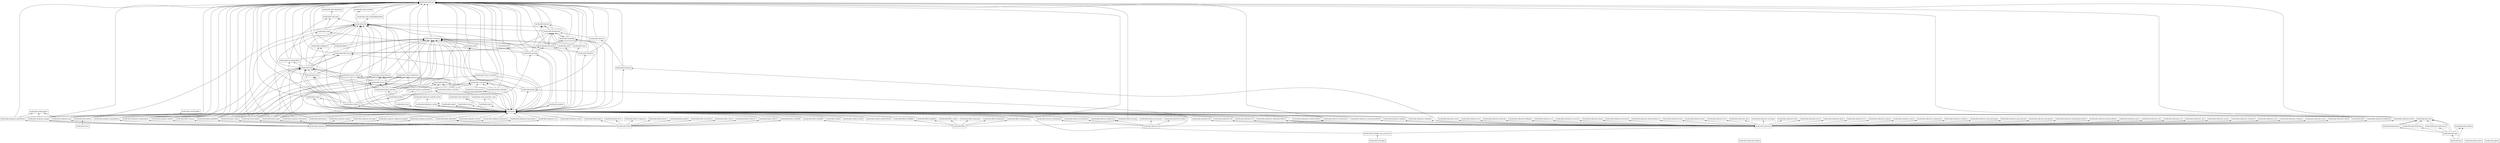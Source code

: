 digraph "packages" {
rankdir=BT
charset="utf-8"
"backtrader" [color="black", label="backtrader", shape="box", style="solid"];
"backtrader.analyzer" [color="black", label="backtrader.analyzer", shape="box", style="solid"];
"backtrader.analyzers" [color="black", label="backtrader.analyzers", shape="box", style="solid"];
"backtrader.analyzers.annualreturn" [color="black", label="backtrader.analyzers.annualreturn", shape="box", style="solid"];
"backtrader.analyzers.calmar" [color="black", label="backtrader.analyzers.calmar", shape="box", style="solid"];
"backtrader.analyzers.drawdown" [color="black", label="backtrader.analyzers.drawdown", shape="box", style="solid"];
"backtrader.analyzers.leverage" [color="black", label="backtrader.analyzers.leverage", shape="box", style="solid"];
"backtrader.analyzers.logreturnsrolling" [color="black", label="backtrader.analyzers.logreturnsrolling", shape="box", style="solid"];
"backtrader.analyzers.periodstats" [color="black", label="backtrader.analyzers.periodstats", shape="box", style="solid"];
"backtrader.analyzers.positions" [color="black", label="backtrader.analyzers.positions", shape="box", style="solid"];
"backtrader.analyzers.pyfolio" [color="black", label="backtrader.analyzers.pyfolio", shape="box", style="solid"];
"backtrader.analyzers.returns" [color="black", label="backtrader.analyzers.returns", shape="box", style="solid"];
"backtrader.analyzers.sharpe" [color="black", label="backtrader.analyzers.sharpe", shape="box", style="solid"];
"backtrader.analyzers.sqn" [color="black", label="backtrader.analyzers.sqn", shape="box", style="solid"];
"backtrader.analyzers.timereturn" [color="black", label="backtrader.analyzers.timereturn", shape="box", style="solid"];
"backtrader.analyzers.tradeanalyzer" [color="black", label="backtrader.analyzers.tradeanalyzer", shape="box", style="solid"];
"backtrader.analyzers.transactions" [color="black", label="backtrader.analyzers.transactions", shape="box", style="solid"];
"backtrader.analyzers.vwr" [color="black", label="backtrader.analyzers.vwr", shape="box", style="solid"];
"backtrader.broker" [color="black", label="backtrader.broker", shape="box", style="solid"];
"backtrader.brokers" [color="black", label="backtrader.brokers", shape="box", style="solid"];
"backtrader.brokers.bbroker" [color="black", label="backtrader.brokers.bbroker", shape="box", style="solid"];
"backtrader.brokers.ibbroker" [color="black", label="backtrader.brokers.ibbroker", shape="box", style="solid"];
"backtrader.brokers.oandabroker" [color="black", label="backtrader.brokers.oandabroker", shape="box", style="solid"];
"backtrader.brokers.vcbroker" [color="black", label="backtrader.brokers.vcbroker", shape="box", style="solid"];
"backtrader.btrun" [color="black", label="backtrader.btrun", shape="box", style="solid"];
"backtrader.btrun.btrun" [color="black", label="backtrader.btrun.btrun", shape="box", style="solid"];
"backtrader.cerebro" [color="black", label="backtrader.cerebro", shape="box", style="solid"];
"backtrader.comminfo" [color="black", label="backtrader.comminfo", shape="box", style="solid"];
"backtrader.commissions" [color="black", label="backtrader.commissions", shape="box", style="solid"];
"backtrader.dataseries" [color="black", label="backtrader.dataseries", shape="box", style="solid"];
"backtrader.errors" [color="black", label="backtrader.errors", shape="box", style="solid"];
"backtrader.feed" [color="black", label="backtrader.feed", shape="box", style="solid"];
"backtrader.feeds" [color="black", label="backtrader.feeds", shape="box", style="solid"];
"backtrader.feeds.blaze" [color="black", label="backtrader.feeds.blaze", shape="box", style="solid"];
"backtrader.feeds.btcsv" [color="black", label="backtrader.feeds.btcsv", shape="box", style="solid"];
"backtrader.feeds.chainer" [color="black", label="backtrader.feeds.chainer", shape="box", style="solid"];
"backtrader.feeds.csvgeneric" [color="black", label="backtrader.feeds.csvgeneric", shape="box", style="solid"];
"backtrader.feeds.ibdata" [color="black", label="backtrader.feeds.ibdata", shape="box", style="solid"];
"backtrader.feeds.influxfeed" [color="black", label="backtrader.feeds.influxfeed", shape="box", style="solid"];
"backtrader.feeds.mt4csv" [color="black", label="backtrader.feeds.mt4csv", shape="box", style="solid"];
"backtrader.feeds.oanda" [color="black", label="backtrader.feeds.oanda", shape="box", style="solid"];
"backtrader.feeds.pandafeed" [color="black", label="backtrader.feeds.pandafeed", shape="box", style="solid"];
"backtrader.feeds.quandl" [color="black", label="backtrader.feeds.quandl", shape="box", style="solid"];
"backtrader.feeds.rollover" [color="black", label="backtrader.feeds.rollover", shape="box", style="solid"];
"backtrader.feeds.sierrachart" [color="black", label="backtrader.feeds.sierrachart", shape="box", style="solid"];
"backtrader.feeds.vcdata" [color="black", label="backtrader.feeds.vcdata", shape="box", style="solid"];
"backtrader.feeds.vchart" [color="black", label="backtrader.feeds.vchart", shape="box", style="solid"];
"backtrader.feeds.vchartcsv" [color="black", label="backtrader.feeds.vchartcsv", shape="box", style="solid"];
"backtrader.feeds.vchartfile" [color="black", label="backtrader.feeds.vchartfile", shape="box", style="solid"];
"backtrader.feeds.yahoo" [color="black", label="backtrader.feeds.yahoo", shape="box", style="solid"];
"backtrader.fillers" [color="black", label="backtrader.fillers", shape="box", style="solid"];
"backtrader.filters" [color="black", label="backtrader.filters", shape="box", style="solid"];
"backtrader.filters.bsplitter" [color="black", label="backtrader.filters.bsplitter", shape="box", style="solid"];
"backtrader.filters.calendardays" [color="black", label="backtrader.filters.calendardays", shape="box", style="solid"];
"backtrader.filters.datafiller" [color="black", label="backtrader.filters.datafiller", shape="box", style="solid"];
"backtrader.filters.datafilter" [color="black", label="backtrader.filters.datafilter", shape="box", style="solid"];
"backtrader.filters.daysteps" [color="black", label="backtrader.filters.daysteps", shape="box", style="solid"];
"backtrader.filters.heikinashi" [color="black", label="backtrader.filters.heikinashi", shape="box", style="solid"];
"backtrader.filters.renko" [color="black", label="backtrader.filters.renko", shape="box", style="solid"];
"backtrader.filters.session" [color="black", label="backtrader.filters.session", shape="box", style="solid"];
"backtrader.flt" [color="black", label="backtrader.flt", shape="box", style="solid"];
"backtrader.functions" [color="black", label="backtrader.functions", shape="box", style="solid"];
"backtrader.indicator" [color="black", label="backtrader.indicator", shape="box", style="solid"];
"backtrader.indicators" [color="black", label="backtrader.indicators", shape="box", style="solid"];
"backtrader.indicators.accdecoscillator" [color="black", label="backtrader.indicators.accdecoscillator", shape="box", style="solid"];
"backtrader.indicators.aroon" [color="black", label="backtrader.indicators.aroon", shape="box", style="solid"];
"backtrader.indicators.atr" [color="black", label="backtrader.indicators.atr", shape="box", style="solid"];
"backtrader.indicators.awesomeoscillator" [color="black", label="backtrader.indicators.awesomeoscillator", shape="box", style="solid"];
"backtrader.indicators.basicops" [color="black", label="backtrader.indicators.basicops", shape="box", style="solid"];
"backtrader.indicators.bollinger" [color="black", label="backtrader.indicators.bollinger", shape="box", style="solid"];
"backtrader.indicators.cci" [color="black", label="backtrader.indicators.cci", shape="box", style="solid"];
"backtrader.indicators.contrib" [color="black", label="backtrader.indicators.contrib", shape="box", style="solid"];
"backtrader.indicators.contrib.vortex" [color="black", label="backtrader.indicators.contrib.vortex", shape="box", style="solid"];
"backtrader.indicators.crossover" [color="black", label="backtrader.indicators.crossover", shape="box", style="solid"];
"backtrader.indicators.dema" [color="black", label="backtrader.indicators.dema", shape="box", style="solid"];
"backtrader.indicators.deviation" [color="black", label="backtrader.indicators.deviation", shape="box", style="solid"];
"backtrader.indicators.directionalmove" [color="black", label="backtrader.indicators.directionalmove", shape="box", style="solid"];
"backtrader.indicators.dma" [color="black", label="backtrader.indicators.dma", shape="box", style="solid"];
"backtrader.indicators.dpo" [color="black", label="backtrader.indicators.dpo", shape="box", style="solid"];
"backtrader.indicators.dv2" [color="black", label="backtrader.indicators.dv2", shape="box", style="solid"];
"backtrader.indicators.ema" [color="black", label="backtrader.indicators.ema", shape="box", style="solid"];
"backtrader.indicators.envelope" [color="black", label="backtrader.indicators.envelope", shape="box", style="solid"];
"backtrader.indicators.hadelta" [color="black", label="backtrader.indicators.hadelta", shape="box", style="solid"];
"backtrader.indicators.heikinashi" [color="black", label="backtrader.indicators.heikinashi", shape="box", style="solid"];
"backtrader.indicators.hma" [color="black", label="backtrader.indicators.hma", shape="box", style="solid"];
"backtrader.indicators.hurst" [color="black", label="backtrader.indicators.hurst", shape="box", style="solid"];
"backtrader.indicators.ichimoku" [color="black", label="backtrader.indicators.ichimoku", shape="box", style="solid"];
"backtrader.indicators.kama" [color="black", label="backtrader.indicators.kama", shape="box", style="solid"];
"backtrader.indicators.kst" [color="black", label="backtrader.indicators.kst", shape="box", style="solid"];
"backtrader.indicators.lrsi" [color="black", label="backtrader.indicators.lrsi", shape="box", style="solid"];
"backtrader.indicators.mabase" [color="black", label="backtrader.indicators.mabase", shape="box", style="solid"];
"backtrader.indicators.macd" [color="black", label="backtrader.indicators.macd", shape="box", style="solid"];
"backtrader.indicators.momentum" [color="black", label="backtrader.indicators.momentum", shape="box", style="solid"];
"backtrader.indicators.ols" [color="black", label="backtrader.indicators.ols", shape="box", style="solid"];
"backtrader.indicators.oscillator" [color="black", label="backtrader.indicators.oscillator", shape="box", style="solid"];
"backtrader.indicators.percentchange" [color="black", label="backtrader.indicators.percentchange", shape="box", style="solid"];
"backtrader.indicators.percentrank" [color="black", label="backtrader.indicators.percentrank", shape="box", style="solid"];
"backtrader.indicators.pivotpoint" [color="black", label="backtrader.indicators.pivotpoint", shape="box", style="solid"];
"backtrader.indicators.prettygoodoscillator" [color="black", label="backtrader.indicators.prettygoodoscillator", shape="box", style="solid"];
"backtrader.indicators.priceoscillator" [color="black", label="backtrader.indicators.priceoscillator", shape="box", style="solid"];
"backtrader.indicators.psar" [color="black", label="backtrader.indicators.psar", shape="box", style="solid"];
"backtrader.indicators.rmi" [color="black", label="backtrader.indicators.rmi", shape="box", style="solid"];
"backtrader.indicators.rsi" [color="black", label="backtrader.indicators.rsi", shape="box", style="solid"];
"backtrader.indicators.sma" [color="black", label="backtrader.indicators.sma", shape="box", style="solid"];
"backtrader.indicators.smma" [color="black", label="backtrader.indicators.smma", shape="box", style="solid"];
"backtrader.indicators.stochastic" [color="black", label="backtrader.indicators.stochastic", shape="box", style="solid"];
"backtrader.indicators.trix" [color="black", label="backtrader.indicators.trix", shape="box", style="solid"];
"backtrader.indicators.tsi" [color="black", label="backtrader.indicators.tsi", shape="box", style="solid"];
"backtrader.indicators.ultimateoscillator" [color="black", label="backtrader.indicators.ultimateoscillator", shape="box", style="solid"];
"backtrader.indicators.vortex" [color="black", label="backtrader.indicators.vortex", shape="box", style="solid"];
"backtrader.indicators.williams" [color="black", label="backtrader.indicators.williams", shape="box", style="solid"];
"backtrader.indicators.wma" [color="black", label="backtrader.indicators.wma", shape="box", style="solid"];
"backtrader.indicators.zlema" [color="black", label="backtrader.indicators.zlema", shape="box", style="solid"];
"backtrader.indicators.zlind" [color="black", label="backtrader.indicators.zlind", shape="box", style="solid"];
"backtrader.linebuffer" [color="black", label="backtrader.linebuffer", shape="box", style="solid"];
"backtrader.lineiterator" [color="black", label="backtrader.lineiterator", shape="box", style="solid"];
"backtrader.lineroot" [color="black", label="backtrader.lineroot", shape="box", style="solid"];
"backtrader.lineseries" [color="black", label="backtrader.lineseries", shape="box", style="solid"];
"backtrader.mathsupport" [color="black", label="backtrader.mathsupport", shape="box", style="solid"];
"backtrader.metabase" [color="black", label="backtrader.metabase", shape="box", style="solid"];
"backtrader.observer" [color="black", label="backtrader.observer", shape="box", style="solid"];
"backtrader.observers" [color="black", label="backtrader.observers", shape="box", style="solid"];
"backtrader.observers.benchmark" [color="black", label="backtrader.observers.benchmark", shape="box", style="solid"];
"backtrader.observers.broker" [color="black", label="backtrader.observers.broker", shape="box", style="solid"];
"backtrader.observers.buysell" [color="black", label="backtrader.observers.buysell", shape="box", style="solid"];
"backtrader.observers.drawdown" [color="black", label="backtrader.observers.drawdown", shape="box", style="solid"];
"backtrader.observers.logreturns" [color="black", label="backtrader.observers.logreturns", shape="box", style="solid"];
"backtrader.observers.timereturn" [color="black", label="backtrader.observers.timereturn", shape="box", style="solid"];
"backtrader.observers.trades" [color="black", label="backtrader.observers.trades", shape="box", style="solid"];
"backtrader.order" [color="black", label="backtrader.order", shape="box", style="solid"];
"backtrader.plot" [color="black", label="backtrader.plot", shape="box", style="solid"];
"backtrader.plot.finance" [color="black", label="backtrader.plot.finance", shape="box", style="solid"];
"backtrader.plot.formatters" [color="black", label="backtrader.plot.formatters", shape="box", style="solid"];
"backtrader.plot.locator" [color="black", label="backtrader.plot.locator", shape="box", style="solid"];
"backtrader.plot.multicursor" [color="black", label="backtrader.plot.multicursor", shape="box", style="solid"];
"backtrader.plot.plot" [color="black", label="backtrader.plot.plot", shape="box", style="solid"];
"backtrader.plot.scheme" [color="black", label="backtrader.plot.scheme", shape="box", style="solid"];
"backtrader.plot.utils" [color="black", label="backtrader.plot.utils", shape="box", style="solid"];
"backtrader.position" [color="black", label="backtrader.position", shape="box", style="solid"];
"backtrader.resamplerfilter" [color="black", label="backtrader.resamplerfilter", shape="box", style="solid"];
"backtrader.signal" [color="black", label="backtrader.signal", shape="box", style="solid"];
"backtrader.signals" [color="black", label="backtrader.signals", shape="box", style="solid"];
"backtrader.sizer" [color="black", label="backtrader.sizer", shape="box", style="solid"];
"backtrader.sizers" [color="black", label="backtrader.sizers", shape="box", style="solid"];
"backtrader.sizers.fixedsize" [color="black", label="backtrader.sizers.fixedsize", shape="box", style="solid"];
"backtrader.sizers.percents_sizer" [color="black", label="backtrader.sizers.percents_sizer", shape="box", style="solid"];
"backtrader.store" [color="black", label="backtrader.store", shape="box", style="solid"];
"backtrader.stores" [color="black", label="backtrader.stores", shape="box", style="solid"];
"backtrader.stores.ibstore" [color="black", label="backtrader.stores.ibstore", shape="box", style="solid"];
"backtrader.stores.oandastore" [color="black", label="backtrader.stores.oandastore", shape="box", style="solid"];
"backtrader.stores.vchartfile" [color="black", label="backtrader.stores.vchartfile", shape="box", style="solid"];
"backtrader.stores.vcstore" [color="black", label="backtrader.stores.vcstore", shape="box", style="solid"];
"backtrader.strategies" [color="black", label="backtrader.strategies", shape="box", style="solid"];
"backtrader.strategies.sma_crossover" [color="black", label="backtrader.strategies.sma_crossover", shape="box", style="solid"];
"backtrader.strategy" [color="black", label="backtrader.strategy", shape="box", style="solid"];
"backtrader.studies" [color="black", label="backtrader.studies", shape="box", style="solid"];
"backtrader.studies.contrib" [color="black", label="backtrader.studies.contrib", shape="box", style="solid"];
"backtrader.studies.contrib.fractal" [color="black", label="backtrader.studies.contrib.fractal", shape="box", style="solid"];
"backtrader.talib" [color="black", label="backtrader.talib", shape="box", style="solid"];
"backtrader.timer" [color="black", label="backtrader.timer", shape="box", style="solid"];
"backtrader.trade" [color="black", label="backtrader.trade", shape="box", style="solid"];
"backtrader.tradingcal" [color="black", label="backtrader.tradingcal", shape="box", style="solid"];
"backtrader.utils" [color="black", label="backtrader.utils", shape="box", style="solid"];
"backtrader.utils.autodict" [color="black", label="backtrader.utils.autodict", shape="box", style="solid"];
"backtrader.utils.date" [color="black", label="backtrader.utils.date", shape="box", style="solid"];
"backtrader.utils.dateintern" [color="black", label="backtrader.utils.dateintern", shape="box", style="solid"];
"backtrader.utils.flushfile" [color="black", label="backtrader.utils.flushfile", shape="box", style="solid"];
"backtrader.utils.ordereddefaultdict" [color="black", label="backtrader.utils.ordereddefaultdict", shape="box", style="solid"];
"backtrader.utils.py3" [color="black", label="backtrader.utils.py3", shape="box", style="solid"];
"backtrader.version" [color="black", label="backtrader.version", shape="box", style="solid"];
"backtrader.writer" [color="black", label="backtrader.writer", shape="box", style="solid"];
"backtrader" -> "backtrader.analyzer" [arrowhead="open", arrowtail="none"];
"backtrader" -> "backtrader.broker" [arrowhead="open", arrowtail="none"];
"backtrader" -> "backtrader.cerebro" [arrowhead="open", arrowtail="none"];
"backtrader" -> "backtrader.comminfo" [arrowhead="open", arrowtail="none"];
"backtrader" -> "backtrader.dataseries" [arrowhead="open", arrowtail="none"];
"backtrader" -> "backtrader.errors" [arrowhead="open", arrowtail="none"];
"backtrader" -> "backtrader.feed" [arrowhead="open", arrowtail="none"];
"backtrader" -> "backtrader.flt" [arrowhead="open", arrowtail="none"];
"backtrader" -> "backtrader.functions" [arrowhead="open", arrowtail="none"];
"backtrader" -> "backtrader.indicator" [arrowhead="open", arrowtail="none"];
"backtrader" -> "backtrader.indicators.contrib" [arrowhead="open", arrowtail="none"];
"backtrader" -> "backtrader.linebuffer" [arrowhead="open", arrowtail="none"];
"backtrader" -> "backtrader.lineiterator" [arrowhead="open", arrowtail="none"];
"backtrader" -> "backtrader.lineseries" [arrowhead="open", arrowtail="none"];
"backtrader" -> "backtrader.observer" [arrowhead="open", arrowtail="none"];
"backtrader" -> "backtrader.order" [arrowhead="open", arrowtail="none"];
"backtrader" -> "backtrader.position" [arrowhead="open", arrowtail="none"];
"backtrader" -> "backtrader.resamplerfilter" [arrowhead="open", arrowtail="none"];
"backtrader" -> "backtrader.signal" [arrowhead="open", arrowtail="none"];
"backtrader" -> "backtrader.sizer" [arrowhead="open", arrowtail="none"];
"backtrader" -> "backtrader.sizers" [arrowhead="open", arrowtail="none"];
"backtrader" -> "backtrader.store" [arrowhead="open", arrowtail="none"];
"backtrader" -> "backtrader.strategy" [arrowhead="open", arrowtail="none"];
"backtrader" -> "backtrader.timer" [arrowhead="open", arrowtail="none"];
"backtrader" -> "backtrader.trade" [arrowhead="open", arrowtail="none"];
"backtrader" -> "backtrader.utils" [arrowhead="open", arrowtail="none"];
"backtrader" -> "backtrader.version" [arrowhead="open", arrowtail="none"];
"backtrader" -> "backtrader.writer" [arrowhead="open", arrowtail="none"];
"backtrader.analyzer" -> "backtrader" [arrowhead="open", arrowtail="none"];
"backtrader.analyzer" -> "backtrader.utils.py3" [arrowhead="open", arrowtail="none"];
"backtrader.analyzers" -> "backtrader.analyzers.annualreturn" [arrowhead="open", arrowtail="none"];
"backtrader.analyzers" -> "backtrader.analyzers.calmar" [arrowhead="open", arrowtail="none"];
"backtrader.analyzers" -> "backtrader.analyzers.drawdown" [arrowhead="open", arrowtail="none"];
"backtrader.analyzers" -> "backtrader.analyzers.leverage" [arrowhead="open", arrowtail="none"];
"backtrader.analyzers" -> "backtrader.analyzers.logreturnsrolling" [arrowhead="open", arrowtail="none"];
"backtrader.analyzers" -> "backtrader.analyzers.periodstats" [arrowhead="open", arrowtail="none"];
"backtrader.analyzers" -> "backtrader.analyzers.positions" [arrowhead="open", arrowtail="none"];
"backtrader.analyzers" -> "backtrader.analyzers.pyfolio" [arrowhead="open", arrowtail="none"];
"backtrader.analyzers" -> "backtrader.analyzers.returns" [arrowhead="open", arrowtail="none"];
"backtrader.analyzers" -> "backtrader.analyzers.sharpe" [arrowhead="open", arrowtail="none"];
"backtrader.analyzers" -> "backtrader.analyzers.sqn" [arrowhead="open", arrowtail="none"];
"backtrader.analyzers" -> "backtrader.analyzers.timereturn" [arrowhead="open", arrowtail="none"];
"backtrader.analyzers" -> "backtrader.analyzers.tradeanalyzer" [arrowhead="open", arrowtail="none"];
"backtrader.analyzers" -> "backtrader.analyzers.transactions" [arrowhead="open", arrowtail="none"];
"backtrader.analyzers" -> "backtrader.analyzers.vwr" [arrowhead="open", arrowtail="none"];
"backtrader.analyzers.annualreturn" -> "backtrader" [arrowhead="open", arrowtail="none"];
"backtrader.analyzers.annualreturn" -> "backtrader.utils.py3" [arrowhead="open", arrowtail="none"];
"backtrader.analyzers.calmar" -> "backtrader" [arrowhead="open", arrowtail="none"];
"backtrader.analyzers.drawdown" -> "backtrader" [arrowhead="open", arrowtail="none"];
"backtrader.analyzers.drawdown" -> "backtrader.utils" [arrowhead="open", arrowtail="none"];
"backtrader.analyzers.leverage" -> "backtrader" [arrowhead="open", arrowtail="none"];
"backtrader.analyzers.logreturnsrolling" -> "backtrader" [arrowhead="open", arrowtail="none"];
"backtrader.analyzers.periodstats" -> "backtrader" [arrowhead="open", arrowtail="none"];
"backtrader.analyzers.periodstats" -> "backtrader.mathsupport" [arrowhead="open", arrowtail="none"];
"backtrader.analyzers.periodstats" -> "backtrader.utils.py3" [arrowhead="open", arrowtail="none"];
"backtrader.analyzers.positions" -> "backtrader" [arrowhead="open", arrowtail="none"];
"backtrader.analyzers.pyfolio" -> "backtrader" [arrowhead="open", arrowtail="none"];
"backtrader.analyzers.pyfolio" -> "backtrader.utils.py3" [arrowhead="open", arrowtail="none"];
"backtrader.analyzers.returns" -> "backtrader" [arrowhead="open", arrowtail="none"];
"backtrader.analyzers.sharpe" -> "backtrader" [arrowhead="open", arrowtail="none"];
"backtrader.analyzers.sharpe" -> "backtrader.analyzers" [arrowhead="open", arrowtail="none"];
"backtrader.analyzers.sharpe" -> "backtrader.mathsupport" [arrowhead="open", arrowtail="none"];
"backtrader.analyzers.sharpe" -> "backtrader.utils.py3" [arrowhead="open", arrowtail="none"];
"backtrader.analyzers.sqn" -> "backtrader" [arrowhead="open", arrowtail="none"];
"backtrader.analyzers.sqn" -> "backtrader.mathsupport" [arrowhead="open", arrowtail="none"];
"backtrader.analyzers.sqn" -> "backtrader.utils" [arrowhead="open", arrowtail="none"];
"backtrader.analyzers.timereturn" -> "backtrader" [arrowhead="open", arrowtail="none"];
"backtrader.analyzers.tradeanalyzer" -> "backtrader" [arrowhead="open", arrowtail="none"];
"backtrader.analyzers.tradeanalyzer" -> "backtrader.utils" [arrowhead="open", arrowtail="none"];
"backtrader.analyzers.tradeanalyzer" -> "backtrader.utils.py3" [arrowhead="open", arrowtail="none"];
"backtrader.analyzers.transactions" -> "backtrader" [arrowhead="open", arrowtail="none"];
"backtrader.analyzers.vwr" -> "backtrader" [arrowhead="open", arrowtail="none"];
"backtrader.broker" -> "backtrader.comminfo" [arrowhead="open", arrowtail="none"];
"backtrader.broker" -> "backtrader.metabase" [arrowhead="open", arrowtail="none"];
"backtrader.broker" -> "backtrader.utils.py3" [arrowhead="open", arrowtail="none"];
"backtrader.brokers" -> "backtrader.brokers.bbroker" [arrowhead="open", arrowtail="none"];
"backtrader.brokers" -> "backtrader.brokers.ibbroker" [arrowhead="open", arrowtail="none"];
"backtrader.brokers" -> "backtrader.brokers.oandabroker" [arrowhead="open", arrowtail="none"];
"backtrader.brokers" -> "backtrader.brokers.vcbroker" [arrowhead="open", arrowtail="none"];
"backtrader.brokers.bbroker" -> "backtrader" [arrowhead="open", arrowtail="none"];
"backtrader.brokers.bbroker" -> "backtrader.comminfo" [arrowhead="open", arrowtail="none"];
"backtrader.brokers.bbroker" -> "backtrader.order" [arrowhead="open", arrowtail="none"];
"backtrader.brokers.bbroker" -> "backtrader.position" [arrowhead="open", arrowtail="none"];
"backtrader.brokers.bbroker" -> "backtrader.utils.py3" [arrowhead="open", arrowtail="none"];
"backtrader.brokers.ibbroker" -> "backtrader" [arrowhead="open", arrowtail="none"];
"backtrader.brokers.ibbroker" -> "backtrader.comminfo" [arrowhead="open", arrowtail="none"];
"backtrader.brokers.ibbroker" -> "backtrader.feed" [arrowhead="open", arrowtail="none"];
"backtrader.brokers.ibbroker" -> "backtrader.metabase" [arrowhead="open", arrowtail="none"];
"backtrader.brokers.ibbroker" -> "backtrader.position" [arrowhead="open", arrowtail="none"];
"backtrader.brokers.ibbroker" -> "backtrader.stores" [arrowhead="open", arrowtail="none"];
"backtrader.brokers.ibbroker" -> "backtrader.stores.ibstore" [arrowhead="open", arrowtail="none"];
"backtrader.brokers.ibbroker" -> "backtrader.utils" [arrowhead="open", arrowtail="none"];
"backtrader.brokers.ibbroker" -> "backtrader.utils.py3" [arrowhead="open", arrowtail="none"];
"backtrader.brokers.oandabroker" -> "backtrader" [arrowhead="open", arrowtail="none"];
"backtrader.brokers.oandabroker" -> "backtrader.comminfo" [arrowhead="open", arrowtail="none"];
"backtrader.brokers.oandabroker" -> "backtrader.feed" [arrowhead="open", arrowtail="none"];
"backtrader.brokers.oandabroker" -> "backtrader.metabase" [arrowhead="open", arrowtail="none"];
"backtrader.brokers.oandabroker" -> "backtrader.position" [arrowhead="open", arrowtail="none"];
"backtrader.brokers.oandabroker" -> "backtrader.stores" [arrowhead="open", arrowtail="none"];
"backtrader.brokers.oandabroker" -> "backtrader.stores.oandastore" [arrowhead="open", arrowtail="none"];
"backtrader.brokers.oandabroker" -> "backtrader.utils" [arrowhead="open", arrowtail="none"];
"backtrader.brokers.oandabroker" -> "backtrader.utils.py3" [arrowhead="open", arrowtail="none"];
"backtrader.brokers.vcbroker" -> "backtrader" [arrowhead="open", arrowtail="none"];
"backtrader.brokers.vcbroker" -> "backtrader.comminfo" [arrowhead="open", arrowtail="none"];
"backtrader.brokers.vcbroker" -> "backtrader.feed" [arrowhead="open", arrowtail="none"];
"backtrader.brokers.vcbroker" -> "backtrader.metabase" [arrowhead="open", arrowtail="none"];
"backtrader.brokers.vcbroker" -> "backtrader.position" [arrowhead="open", arrowtail="none"];
"backtrader.brokers.vcbroker" -> "backtrader.stores" [arrowhead="open", arrowtail="none"];
"backtrader.brokers.vcbroker" -> "backtrader.stores.vcstore" [arrowhead="open", arrowtail="none"];
"backtrader.brokers.vcbroker" -> "backtrader.utils.py3" [arrowhead="open", arrowtail="none"];
"backtrader.btrun" -> "backtrader.btrun.btrun" [arrowhead="open", arrowtail="none"];
"backtrader.btrun.btrun" -> "backtrader" [arrowhead="open", arrowtail="none"];
"backtrader.btrun.btrun" -> "backtrader.utils.flushfile" [arrowhead="open", arrowtail="none"];
"backtrader.cerebro" -> "backtrader" [arrowhead="open", arrowtail="none"];
"backtrader.cerebro" -> "backtrader.brokers" [arrowhead="open", arrowtail="none"];
"backtrader.cerebro" -> "backtrader.metabase" [arrowhead="open", arrowtail="none"];
"backtrader.cerebro" -> "backtrader.strategy" [arrowhead="open", arrowtail="none"];
"backtrader.cerebro" -> "backtrader.timer" [arrowhead="open", arrowtail="none"];
"backtrader.cerebro" -> "backtrader.tradingcal" [arrowhead="open", arrowtail="none"];
"backtrader.cerebro" -> "backtrader.utils" [arrowhead="open", arrowtail="none"];
"backtrader.cerebro" -> "backtrader.utils.py3" [arrowhead="open", arrowtail="none"];
"backtrader.cerebro" -> "backtrader.writer" [arrowhead="open", arrowtail="none"];
"backtrader.comminfo" -> "backtrader.metabase" [arrowhead="open", arrowtail="none"];
"backtrader.comminfo" -> "backtrader.utils.py3" [arrowhead="open", arrowtail="none"];
"backtrader.commissions" -> "backtrader.comminfo" [arrowhead="open", arrowtail="none"];
"backtrader.dataseries" -> "backtrader.lineseries" [arrowhead="open", arrowtail="none"];
"backtrader.dataseries" -> "backtrader.utils" [arrowhead="open", arrowtail="none"];
"backtrader.dataseries" -> "backtrader.utils.py3" [arrowhead="open", arrowtail="none"];
"backtrader.feed" -> "backtrader" [arrowhead="open", arrowtail="none"];
"backtrader.feed" -> "backtrader.dataseries" [arrowhead="open", arrowtail="none"];
"backtrader.feed" -> "backtrader.dataseries" [arrowhead="open", arrowtail="none"];
"backtrader.feed" -> "backtrader.metabase" [arrowhead="open", arrowtail="none"];
"backtrader.feed" -> "backtrader.resamplerfilter" [arrowhead="open", arrowtail="none"];
"backtrader.feed" -> "backtrader.tradingcal" [arrowhead="open", arrowtail="none"];
"backtrader.feed" -> "backtrader.utils" [arrowhead="open", arrowtail="none"];
"backtrader.feed" -> "backtrader.utils.py3" [arrowhead="open", arrowtail="none"];
"backtrader.feeds" -> "backtrader.feeds.btcsv" [arrowhead="open", arrowtail="none"];
"backtrader.feeds" -> "backtrader.feeds.chainer" [arrowhead="open", arrowtail="none"];
"backtrader.feeds" -> "backtrader.feeds.csvgeneric" [arrowhead="open", arrowtail="none"];
"backtrader.feeds" -> "backtrader.feeds.ibdata" [arrowhead="open", arrowtail="none"];
"backtrader.feeds" -> "backtrader.feeds.influxfeed" [arrowhead="open", arrowtail="none"];
"backtrader.feeds" -> "backtrader.feeds.mt4csv" [arrowhead="open", arrowtail="none"];
"backtrader.feeds" -> "backtrader.feeds.oanda" [arrowhead="open", arrowtail="none"];
"backtrader.feeds" -> "backtrader.feeds.pandafeed" [arrowhead="open", arrowtail="none"];
"backtrader.feeds" -> "backtrader.feeds.quandl" [arrowhead="open", arrowtail="none"];
"backtrader.feeds" -> "backtrader.feeds.rollover" [arrowhead="open", arrowtail="none"];
"backtrader.feeds" -> "backtrader.feeds.sierrachart" [arrowhead="open", arrowtail="none"];
"backtrader.feeds" -> "backtrader.feeds.vcdata" [arrowhead="open", arrowtail="none"];
"backtrader.feeds" -> "backtrader.feeds.vchart" [arrowhead="open", arrowtail="none"];
"backtrader.feeds" -> "backtrader.feeds.vchartcsv" [arrowhead="open", arrowtail="none"];
"backtrader.feeds" -> "backtrader.feeds.vchartfile" [arrowhead="open", arrowtail="none"];
"backtrader.feeds" -> "backtrader.feeds.yahoo" [arrowhead="open", arrowtail="none"];
"backtrader.feeds.blaze" -> "backtrader" [arrowhead="open", arrowtail="none"];
"backtrader.feeds.blaze" -> "backtrader.feed" [arrowhead="open", arrowtail="none"];
"backtrader.feeds.chainer" -> "backtrader" [arrowhead="open", arrowtail="none"];
"backtrader.feeds.chainer" -> "backtrader.utils.py3" [arrowhead="open", arrowtail="none"];
"backtrader.feeds.ibdata" -> "backtrader" [arrowhead="open", arrowtail="none"];
"backtrader.feeds.ibdata" -> "backtrader.feed" [arrowhead="open", arrowtail="none"];
"backtrader.feeds.ibdata" -> "backtrader.metabase" [arrowhead="open", arrowtail="none"];
"backtrader.feeds.ibdata" -> "backtrader.stores" [arrowhead="open", arrowtail="none"];
"backtrader.feeds.ibdata" -> "backtrader.stores.ibstore" [arrowhead="open", arrowtail="none"];
"backtrader.feeds.ibdata" -> "backtrader.utils.py3" [arrowhead="open", arrowtail="none"];
"backtrader.feeds.influxfeed" -> "backtrader" [arrowhead="open", arrowtail="none"];
"backtrader.feeds.influxfeed" -> "backtrader.feed" [arrowhead="open", arrowtail="none"];
"backtrader.feeds.oanda" -> "backtrader" [arrowhead="open", arrowtail="none"];
"backtrader.feeds.oanda" -> "backtrader.feed" [arrowhead="open", arrowtail="none"];
"backtrader.feeds.oanda" -> "backtrader.metabase" [arrowhead="open", arrowtail="none"];
"backtrader.feeds.oanda" -> "backtrader.stores" [arrowhead="open", arrowtail="none"];
"backtrader.feeds.oanda" -> "backtrader.stores.oandastore" [arrowhead="open", arrowtail="none"];
"backtrader.feeds.oanda" -> "backtrader.utils.py3" [arrowhead="open", arrowtail="none"];
"backtrader.feeds.pandafeed" -> "backtrader" [arrowhead="open", arrowtail="none"];
"backtrader.feeds.pandafeed" -> "backtrader.feed" [arrowhead="open", arrowtail="none"];
"backtrader.feeds.pandafeed" -> "backtrader.utils.py3" [arrowhead="open", arrowtail="none"];
"backtrader.feeds.rollover" -> "backtrader" [arrowhead="open", arrowtail="none"];
"backtrader.feeds.vcdata" -> "backtrader" [arrowhead="open", arrowtail="none"];
"backtrader.feeds.vcdata" -> "backtrader.feed" [arrowhead="open", arrowtail="none"];
"backtrader.feeds.vcdata" -> "backtrader.metabase" [arrowhead="open", arrowtail="none"];
"backtrader.feeds.vcdata" -> "backtrader.stores" [arrowhead="open", arrowtail="none"];
"backtrader.feeds.vcdata" -> "backtrader.stores.vcstore" [arrowhead="open", arrowtail="none"];
"backtrader.feeds.vcdata" -> "backtrader.utils.py3" [arrowhead="open", arrowtail="none"];
"backtrader.feeds.vchartfile" -> "backtrader" [arrowhead="open", arrowtail="none"];
"backtrader.feeds.yahoo" -> "backtrader" [arrowhead="open", arrowtail="none"];
"backtrader.fillers" -> "backtrader.metabase" [arrowhead="open", arrowtail="none"];
"backtrader.fillers" -> "backtrader.utils.py3" [arrowhead="open", arrowtail="none"];
"backtrader.filters" -> "backtrader.filters.bsplitter" [arrowhead="open", arrowtail="none"];
"backtrader.filters" -> "backtrader.filters.calendardays" [arrowhead="open", arrowtail="none"];
"backtrader.filters" -> "backtrader.filters.datafiller" [arrowhead="open", arrowtail="none"];
"backtrader.filters" -> "backtrader.filters.datafilter" [arrowhead="open", arrowtail="none"];
"backtrader.filters" -> "backtrader.filters.daysteps" [arrowhead="open", arrowtail="none"];
"backtrader.filters" -> "backtrader.filters.heikinashi" [arrowhead="open", arrowtail="none"];
"backtrader.filters" -> "backtrader.filters.renko" [arrowhead="open", arrowtail="none"];
"backtrader.filters" -> "backtrader.filters.session" [arrowhead="open", arrowtail="none"];
"backtrader.filters.bsplitter" -> "backtrader" [arrowhead="open", arrowtail="none"];
"backtrader.filters.calendardays" -> "backtrader" [arrowhead="open", arrowtail="none"];
"backtrader.filters.calendardays" -> "backtrader.utils.py3" [arrowhead="open", arrowtail="none"];
"backtrader.filters.datafiller" -> "backtrader" [arrowhead="open", arrowtail="none"];
"backtrader.filters.datafilter" -> "backtrader" [arrowhead="open", arrowtail="none"];
"backtrader.filters.session" -> "backtrader" [arrowhead="open", arrowtail="none"];
"backtrader.filters.session" -> "backtrader.utils.py3" [arrowhead="open", arrowtail="none"];
"backtrader.flt" -> "backtrader.metabase" [arrowhead="open", arrowtail="none"];
"backtrader.flt" -> "backtrader.utils.py3" [arrowhead="open", arrowtail="none"];
"backtrader.functions" -> "backtrader.linebuffer" [arrowhead="open", arrowtail="none"];
"backtrader.functions" -> "backtrader.utils.py3" [arrowhead="open", arrowtail="none"];
"backtrader.indicator" -> "backtrader.lineiterator" [arrowhead="open", arrowtail="none"];
"backtrader.indicator" -> "backtrader.lineseries" [arrowhead="open", arrowtail="none"];
"backtrader.indicator" -> "backtrader.metabase" [arrowhead="open", arrowtail="none"];
"backtrader.indicator" -> "backtrader.utils.py3" [arrowhead="open", arrowtail="none"];
"backtrader.indicators" -> "backtrader" [arrowhead="open", arrowtail="none"];
"backtrader.indicators" -> "backtrader.functions" [arrowhead="open", arrowtail="none"];
"backtrader.indicators" -> "backtrader.indicators.accdecoscillator" [arrowhead="open", arrowtail="none"];
"backtrader.indicators" -> "backtrader.indicators.aroon" [arrowhead="open", arrowtail="none"];
"backtrader.indicators" -> "backtrader.indicators.atr" [arrowhead="open", arrowtail="none"];
"backtrader.indicators" -> "backtrader.indicators.awesomeoscillator" [arrowhead="open", arrowtail="none"];
"backtrader.indicators" -> "backtrader.indicators.basicops" [arrowhead="open", arrowtail="none"];
"backtrader.indicators" -> "backtrader.indicators.bollinger" [arrowhead="open", arrowtail="none"];
"backtrader.indicators" -> "backtrader.indicators.cci" [arrowhead="open", arrowtail="none"];
"backtrader.indicators" -> "backtrader.indicators.crossover" [arrowhead="open", arrowtail="none"];
"backtrader.indicators" -> "backtrader.indicators.dema" [arrowhead="open", arrowtail="none"];
"backtrader.indicators" -> "backtrader.indicators.deviation" [arrowhead="open", arrowtail="none"];
"backtrader.indicators" -> "backtrader.indicators.directionalmove" [arrowhead="open", arrowtail="none"];
"backtrader.indicators" -> "backtrader.indicators.dma" [arrowhead="open", arrowtail="none"];
"backtrader.indicators" -> "backtrader.indicators.dpo" [arrowhead="open", arrowtail="none"];
"backtrader.indicators" -> "backtrader.indicators.dv2" [arrowhead="open", arrowtail="none"];
"backtrader.indicators" -> "backtrader.indicators.ema" [arrowhead="open", arrowtail="none"];
"backtrader.indicators" -> "backtrader.indicators.envelope" [arrowhead="open", arrowtail="none"];
"backtrader.indicators" -> "backtrader.indicators.hadelta" [arrowhead="open", arrowtail="none"];
"backtrader.indicators" -> "backtrader.indicators.heikinashi" [arrowhead="open", arrowtail="none"];
"backtrader.indicators" -> "backtrader.indicators.hma" [arrowhead="open", arrowtail="none"];
"backtrader.indicators" -> "backtrader.indicators.hurst" [arrowhead="open", arrowtail="none"];
"backtrader.indicators" -> "backtrader.indicators.ichimoku" [arrowhead="open", arrowtail="none"];
"backtrader.indicators" -> "backtrader.indicators.kama" [arrowhead="open", arrowtail="none"];
"backtrader.indicators" -> "backtrader.indicators.kst" [arrowhead="open", arrowtail="none"];
"backtrader.indicators" -> "backtrader.indicators.lrsi" [arrowhead="open", arrowtail="none"];
"backtrader.indicators" -> "backtrader.indicators.mabase" [arrowhead="open", arrowtail="none"];
"backtrader.indicators" -> "backtrader.indicators.macd" [arrowhead="open", arrowtail="none"];
"backtrader.indicators" -> "backtrader.indicators.momentum" [arrowhead="open", arrowtail="none"];
"backtrader.indicators" -> "backtrader.indicators.ols" [arrowhead="open", arrowtail="none"];
"backtrader.indicators" -> "backtrader.indicators.oscillator" [arrowhead="open", arrowtail="none"];
"backtrader.indicators" -> "backtrader.indicators.percentchange" [arrowhead="open", arrowtail="none"];
"backtrader.indicators" -> "backtrader.indicators.percentrank" [arrowhead="open", arrowtail="none"];
"backtrader.indicators" -> "backtrader.indicators.pivotpoint" [arrowhead="open", arrowtail="none"];
"backtrader.indicators" -> "backtrader.indicators.prettygoodoscillator" [arrowhead="open", arrowtail="none"];
"backtrader.indicators" -> "backtrader.indicators.priceoscillator" [arrowhead="open", arrowtail="none"];
"backtrader.indicators" -> "backtrader.indicators.psar" [arrowhead="open", arrowtail="none"];
"backtrader.indicators" -> "backtrader.indicators.rmi" [arrowhead="open", arrowtail="none"];
"backtrader.indicators" -> "backtrader.indicators.rsi" [arrowhead="open", arrowtail="none"];
"backtrader.indicators" -> "backtrader.indicators.sma" [arrowhead="open", arrowtail="none"];
"backtrader.indicators" -> "backtrader.indicators.smma" [arrowhead="open", arrowtail="none"];
"backtrader.indicators" -> "backtrader.indicators.stochastic" [arrowhead="open", arrowtail="none"];
"backtrader.indicators" -> "backtrader.indicators.trix" [arrowhead="open", arrowtail="none"];
"backtrader.indicators" -> "backtrader.indicators.tsi" [arrowhead="open", arrowtail="none"];
"backtrader.indicators" -> "backtrader.indicators.ultimateoscillator" [arrowhead="open", arrowtail="none"];
"backtrader.indicators" -> "backtrader.indicators.williams" [arrowhead="open", arrowtail="none"];
"backtrader.indicators" -> "backtrader.indicators.wma" [arrowhead="open", arrowtail="none"];
"backtrader.indicators" -> "backtrader.indicators.zlema" [arrowhead="open", arrowtail="none"];
"backtrader.indicators" -> "backtrader.indicators.zlind" [arrowhead="open", arrowtail="none"];
"backtrader.indicators.accdecoscillator" -> "backtrader" [arrowhead="open", arrowtail="none"];
"backtrader.indicators.awesomeoscillator" -> "backtrader" [arrowhead="open", arrowtail="none"];
"backtrader.indicators.contrib" -> "backtrader" [arrowhead="open", arrowtail="none"];
"backtrader.indicators.contrib" -> "backtrader.indicators.contrib" [arrowhead="open", arrowtail="none"];
"backtrader.indicators.contrib" -> "backtrader.indicators.contrib.vortex" [arrowhead="open", arrowtail="none"];
"backtrader.indicators.contrib.vortex" -> "backtrader" [arrowhead="open", arrowtail="none"];
"backtrader.indicators.hadelta" -> "backtrader" [arrowhead="open", arrowtail="none"];
"backtrader.indicators.heikinashi" -> "backtrader" [arrowhead="open", arrowtail="none"];
"backtrader.indicators.heikinashi" -> "backtrader.utils.py3" [arrowhead="open", arrowtail="none"];
"backtrader.indicators.ichimoku" -> "backtrader" [arrowhead="open", arrowtail="none"];
"backtrader.indicators.kst" -> "backtrader" [arrowhead="open", arrowtail="none"];
"backtrader.indicators.ols" -> "backtrader" [arrowhead="open", arrowtail="none"];
"backtrader.indicators.tsi" -> "backtrader" [arrowhead="open", arrowtail="none"];
"backtrader.indicators.ultimateoscillator" -> "backtrader" [arrowhead="open", arrowtail="none"];
"backtrader.indicators.ultimateoscillator" -> "backtrader.indicators" [arrowhead="open", arrowtail="none"];
"backtrader.indicators.vortex" -> "backtrader" [arrowhead="open", arrowtail="none"];
"backtrader.indicators.zlind" -> "backtrader" [arrowhead="open", arrowtail="none"];
"backtrader.indicators.zlind" -> "backtrader.utils.py3" [arrowhead="open", arrowtail="none"];
"backtrader.linebuffer" -> "backtrader.lineiterator" [arrowhead="open", arrowtail="none"];
"backtrader.linebuffer" -> "backtrader.lineroot" [arrowhead="open", arrowtail="none"];
"backtrader.linebuffer" -> "backtrader.utils" [arrowhead="open", arrowtail="none"];
"backtrader.linebuffer" -> "backtrader.utils.py3" [arrowhead="open", arrowtail="none"];
"backtrader.lineiterator" -> "backtrader.dataseries" [arrowhead="open", arrowtail="none"];
"backtrader.lineiterator" -> "backtrader.linebuffer" [arrowhead="open", arrowtail="none"];
"backtrader.lineiterator" -> "backtrader.lineroot" [arrowhead="open", arrowtail="none"];
"backtrader.lineiterator" -> "backtrader.lineseries" [arrowhead="open", arrowtail="none"];
"backtrader.lineiterator" -> "backtrader.utils" [arrowhead="open", arrowtail="none"];
"backtrader.lineiterator" -> "backtrader.utils.py3" [arrowhead="open", arrowtail="none"];
"backtrader.lineroot" -> "backtrader.utils.py3" [arrowhead="open", arrowtail="none"];
"backtrader.lineseries" -> "backtrader.linebuffer" [arrowhead="open", arrowtail="none"];
"backtrader.lineseries" -> "backtrader.lineiterator" [arrowhead="open", arrowtail="none"];
"backtrader.lineseries" -> "backtrader.lineroot" [arrowhead="open", arrowtail="none"];
"backtrader.lineseries" -> "backtrader.metabase" [arrowhead="open", arrowtail="none"];
"backtrader.lineseries" -> "backtrader.utils.py3" [arrowhead="open", arrowtail="none"];
"backtrader.metabase" -> "backtrader" [arrowhead="open", arrowtail="none"];
"backtrader.metabase" -> "backtrader.utils.py3" [arrowhead="open", arrowtail="none"];
"backtrader.observer" -> "backtrader.lineiterator" [arrowhead="open", arrowtail="none"];
"backtrader.observer" -> "backtrader.utils.py3" [arrowhead="open", arrowtail="none"];
"backtrader.observers" -> "backtrader.broker" [arrowhead="open", arrowtail="none"];
"backtrader.observers" -> "backtrader.observers.benchmark" [arrowhead="open", arrowtail="none"];
"backtrader.observers" -> "backtrader.observers.buysell" [arrowhead="open", arrowtail="none"];
"backtrader.observers" -> "backtrader.observers.drawdown" [arrowhead="open", arrowtail="none"];
"backtrader.observers" -> "backtrader.observers.logreturns" [arrowhead="open", arrowtail="none"];
"backtrader.observers" -> "backtrader.observers.timereturn" [arrowhead="open", arrowtail="none"];
"backtrader.observers" -> "backtrader.observers.trades" [arrowhead="open", arrowtail="none"];
"backtrader.observers.benchmark" -> "backtrader" [arrowhead="open", arrowtail="none"];
"backtrader.observers.drawdown" -> "backtrader" [arrowhead="open", arrowtail="none"];
"backtrader.observers.logreturns" -> "backtrader" [arrowhead="open", arrowtail="none"];
"backtrader.observers.timereturn" -> "backtrader" [arrowhead="open", arrowtail="none"];
"backtrader.observers.timereturn" -> "backtrader.utils.py3" [arrowhead="open", arrowtail="none"];
"backtrader.order" -> "backtrader.metabase" [arrowhead="open", arrowtail="none"];
"backtrader.order" -> "backtrader.utils" [arrowhead="open", arrowtail="none"];
"backtrader.order" -> "backtrader.utils.py3" [arrowhead="open", arrowtail="none"];
"backtrader.plot" -> "backtrader.plot.plot" [arrowhead="open", arrowtail="none"];
"backtrader.plot" -> "backtrader.plot.scheme" [arrowhead="open", arrowtail="none"];
"backtrader.plot.finance" -> "backtrader.plot.utils" [arrowhead="open", arrowtail="none"];
"backtrader.plot.finance" -> "backtrader.plot.utils" [arrowhead="open", arrowtail="none"];
"backtrader.plot.formatters" -> "backtrader.plot.utils" [arrowhead="open", arrowtail="none"];
"backtrader.plot.multicursor" -> "backtrader.plot.utils" [arrowhead="open", arrowtail="none"];
"backtrader.plot.plot" -> "backtrader.plot.finance" [arrowhead="open", arrowtail="none"];
"backtrader.plot.plot" -> "backtrader.plot.formatters" [arrowhead="open", arrowtail="none"];
"backtrader.plot.plot" -> "backtrader.plot.multicursor" [arrowhead="open", arrowtail="none"];
"backtrader.plot.plot" -> "backtrader.plot.scheme" [arrowhead="open", arrowtail="none"];
"backtrader.plot.plot" -> "backtrader.plot.utils" [arrowhead="open", arrowtail="none"];
"backtrader.plot.plot" -> "backtrader.plot.utils" [arrowhead="open", arrowtail="none"];
"backtrader.resamplerfilter" -> "backtrader.dataseries" [arrowhead="open", arrowtail="none"];
"backtrader.resamplerfilter" -> "backtrader.utils.date" [arrowhead="open", arrowtail="none"];
"backtrader.resamplerfilter" -> "backtrader.utils.py3" [arrowhead="open", arrowtail="none"];
"backtrader.signal" -> "backtrader" [arrowhead="open", arrowtail="none"];
"backtrader.sizer" -> "backtrader.metabase" [arrowhead="open", arrowtail="none"];
"backtrader.sizer" -> "backtrader.utils.py3" [arrowhead="open", arrowtail="none"];
"backtrader.sizers" -> "backtrader.sizers.fixedsize" [arrowhead="open", arrowtail="none"];
"backtrader.sizers" -> "backtrader.sizers.percents_sizer" [arrowhead="open", arrowtail="none"];
"backtrader.sizers.fixedsize" -> "backtrader" [arrowhead="open", arrowtail="none"];
"backtrader.sizers.percents_sizer" -> "backtrader" [arrowhead="open", arrowtail="none"];
"backtrader.store" -> "backtrader.metabase" [arrowhead="open", arrowtail="none"];
"backtrader.store" -> "backtrader.utils.py3" [arrowhead="open", arrowtail="none"];
"backtrader.stores" -> "backtrader.stores.ibstore" [arrowhead="open", arrowtail="none"];
"backtrader.stores" -> "backtrader.stores.oandastore" [arrowhead="open", arrowtail="none"];
"backtrader.stores" -> "backtrader.stores.vchartfile" [arrowhead="open", arrowtail="none"];
"backtrader.stores" -> "backtrader.stores.vcstore" [arrowhead="open", arrowtail="none"];
"backtrader.stores.ibstore" -> "backtrader" [arrowhead="open", arrowtail="none"];
"backtrader.stores.ibstore" -> "backtrader.metabase" [arrowhead="open", arrowtail="none"];
"backtrader.stores.ibstore" -> "backtrader.utils" [arrowhead="open", arrowtail="none"];
"backtrader.stores.ibstore" -> "backtrader.utils.py3" [arrowhead="open", arrowtail="none"];
"backtrader.stores.oandastore" -> "backtrader" [arrowhead="open", arrowtail="none"];
"backtrader.stores.oandastore" -> "backtrader.metabase" [arrowhead="open", arrowtail="none"];
"backtrader.stores.oandastore" -> "backtrader.utils" [arrowhead="open", arrowtail="none"];
"backtrader.stores.oandastore" -> "backtrader.utils.py3" [arrowhead="open", arrowtail="none"];
"backtrader.stores.vchartfile" -> "backtrader" [arrowhead="open", arrowtail="none"];
"backtrader.stores.vchartfile" -> "backtrader.utils.py3" [arrowhead="open", arrowtail="none"];
"backtrader.stores.vcstore" -> "backtrader" [arrowhead="open", arrowtail="none"];
"backtrader.stores.vcstore" -> "backtrader.feed" [arrowhead="open", arrowtail="none"];
"backtrader.stores.vcstore" -> "backtrader.metabase" [arrowhead="open", arrowtail="none"];
"backtrader.stores.vcstore" -> "backtrader.utils" [arrowhead="open", arrowtail="none"];
"backtrader.stores.vcstore" -> "backtrader.utils.py3" [arrowhead="open", arrowtail="none"];
"backtrader.strategies" -> "backtrader.strategies.sma_crossover" [arrowhead="open", arrowtail="none"];
"backtrader.strategies.sma_crossover" -> "backtrader" [arrowhead="open", arrowtail="none"];
"backtrader.strategies.sma_crossover" -> "backtrader.indicators" [arrowhead="open", arrowtail="none"];
"backtrader.strategy" -> "backtrader" [arrowhead="open", arrowtail="none"];
"backtrader.strategy" -> "backtrader.lineiterator" [arrowhead="open", arrowtail="none"];
"backtrader.strategy" -> "backtrader.lineroot" [arrowhead="open", arrowtail="none"];
"backtrader.strategy" -> "backtrader.lineseries" [arrowhead="open", arrowtail="none"];
"backtrader.strategy" -> "backtrader.metabase" [arrowhead="open", arrowtail="none"];
"backtrader.strategy" -> "backtrader.trade" [arrowhead="open", arrowtail="none"];
"backtrader.strategy" -> "backtrader.utils" [arrowhead="open", arrowtail="none"];
"backtrader.strategy" -> "backtrader.utils.py3" [arrowhead="open", arrowtail="none"];
"backtrader.studies" -> "backtrader" [arrowhead="open", arrowtail="none"];
"backtrader.studies.contrib" -> "backtrader" [arrowhead="open", arrowtail="none"];
"backtrader.studies.contrib.fractal" -> "backtrader" [arrowhead="open", arrowtail="none"];
"backtrader.talib" -> "backtrader" [arrowhead="open", arrowtail="none"];
"backtrader.talib" -> "backtrader.utils.py3" [arrowhead="open", arrowtail="none"];
"backtrader.timer" -> "backtrader.feed" [arrowhead="open", arrowtail="none"];
"backtrader.timer" -> "backtrader.metabase" [arrowhead="open", arrowtail="none"];
"backtrader.timer" -> "backtrader.utils" [arrowhead="open", arrowtail="none"];
"backtrader.timer" -> "backtrader.utils.py3" [arrowhead="open", arrowtail="none"];
"backtrader.trade" -> "backtrader.utils" [arrowhead="open", arrowtail="none"];
"backtrader.trade" -> "backtrader.utils.date" [arrowhead="open", arrowtail="none"];
"backtrader.trade" -> "backtrader.utils.py3" [arrowhead="open", arrowtail="none"];
"backtrader.tradingcal" -> "backtrader.metabase" [arrowhead="open", arrowtail="none"];
"backtrader.tradingcal" -> "backtrader.utils" [arrowhead="open", arrowtail="none"];
"backtrader.tradingcal" -> "backtrader.utils.py3" [arrowhead="open", arrowtail="none"];
"backtrader.utils" -> "backtrader.utils.autodict" [arrowhead="open", arrowtail="none"];
"backtrader.utils" -> "backtrader.utils.date" [arrowhead="open", arrowtail="none"];
"backtrader.utils" -> "backtrader.utils.ordereddefaultdict" [arrowhead="open", arrowtail="none"];
"backtrader.utils.autodict" -> "backtrader.utils.py3" [arrowhead="open", arrowtail="none"];
"backtrader.utils.date" -> "backtrader.utils.dateintern" [arrowhead="open", arrowtail="none"];
"backtrader.utils.dateintern" -> "backtrader.utils.py3" [arrowhead="open", arrowtail="none"];
"backtrader.utils.ordereddefaultdict" -> "backtrader.utils.py3" [arrowhead="open", arrowtail="none"];
"backtrader.writer" -> "backtrader" [arrowhead="open", arrowtail="none"];
"backtrader.writer" -> "backtrader.utils.py3" [arrowhead="open", arrowtail="none"];
}
